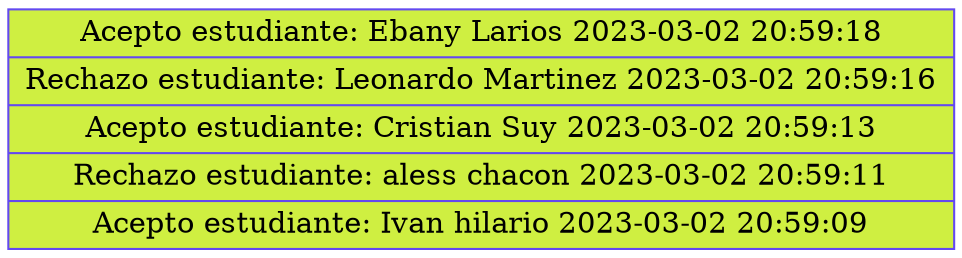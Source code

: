 digraph pilaAdmin{
 {rank=same 
 rankdir=LR;
nodoP0[style=filled, fillcolor="#CFEF41",color="#6349F0",shape=record label="{Acepto estudiante: Ebany Larios 
2023-03-02 20:59:18|Rechazo estudiante: Leonardo Martinez 
2023-03-02 20:59:16|Acepto estudiante: Cristian Suy 
2023-03-02 20:59:13|Rechazo estudiante: aless chacon 
2023-03-02 20:59:11|Acepto estudiante: Ivan hilario 
2023-03-02 20:59:09}"];   
} 
}